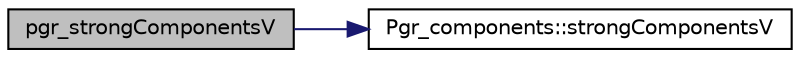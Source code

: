 digraph "pgr_strongComponentsV"
{
  edge [fontname="Helvetica",fontsize="10",labelfontname="Helvetica",labelfontsize="10"];
  node [fontname="Helvetica",fontsize="10",shape=record];
  rankdir="LR";
  Node1 [label="pgr_strongComponentsV",height=0.2,width=0.4,color="black", fillcolor="grey75", style="filled" fontcolor="black"];
  Node1 -> Node2 [color="midnightblue",fontsize="10",style="solid",fontname="Helvetica"];
  Node2 [label="Pgr_components::strongComponentsV",height=0.2,width=0.4,color="black", fillcolor="white", style="filled",URL="$classPgr__components.html#a41c02ff763bf39ee94ccb1dc59519a82",tooltip="Strongly Connected Components Vertex Version. "];
}
